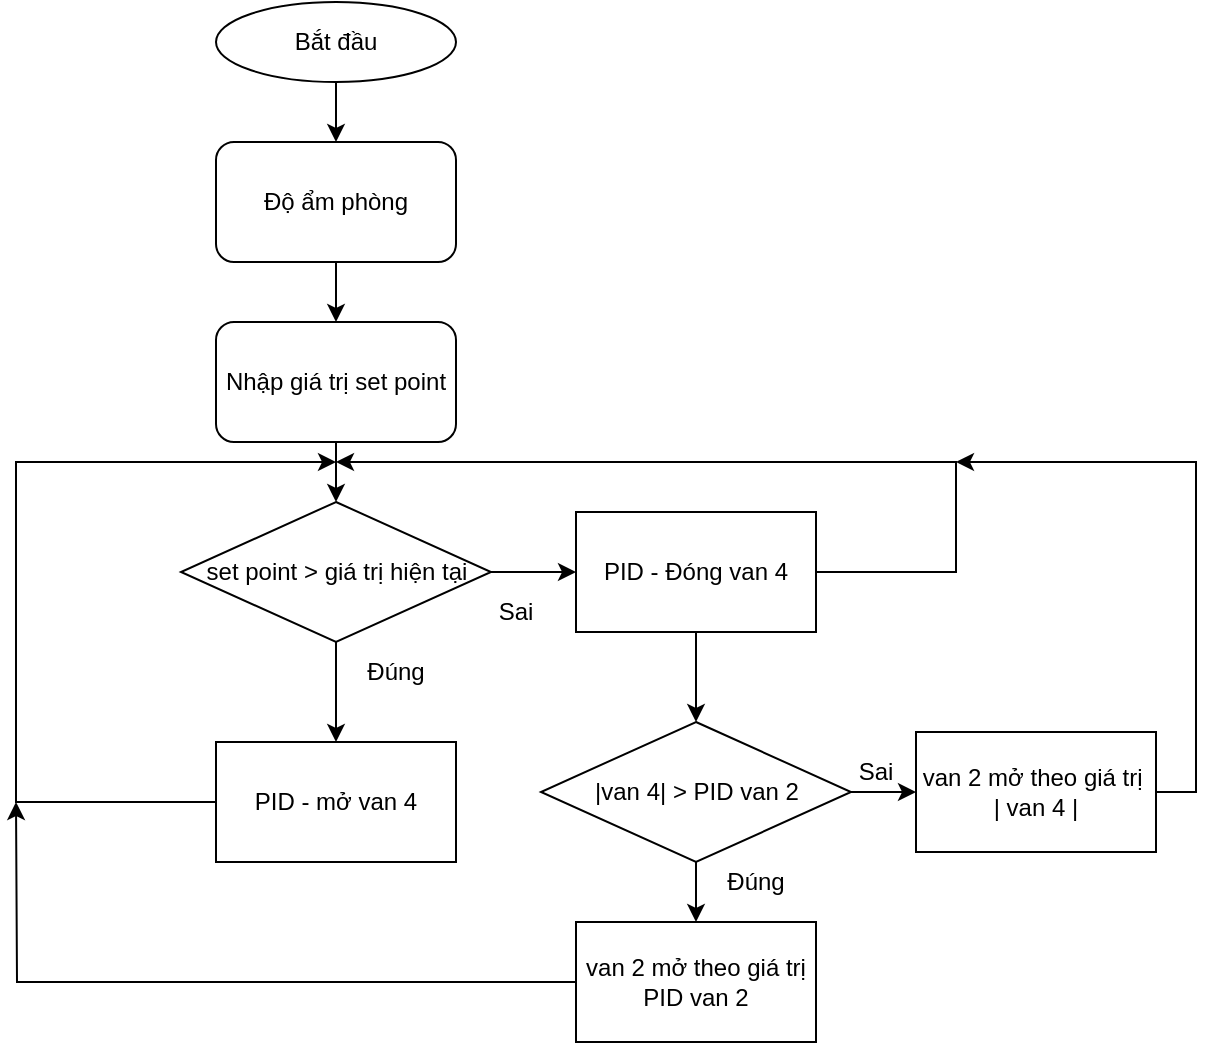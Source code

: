 <mxfile version="18.1.3" type="device"><diagram id="XqKuNryK6qzfKYNogtMo" name="Page-1"><mxGraphModel dx="1422" dy="875" grid="1" gridSize="10" guides="1" tooltips="1" connect="1" arrows="1" fold="1" page="1" pageScale="1" pageWidth="850" pageHeight="1100" math="0" shadow="0"><root><mxCell id="0"/><mxCell id="1" parent="0"/><mxCell id="bayb-IgysxJFFiNxRh9U-8" style="edgeStyle=orthogonalEdgeStyle;rounded=0;orthogonalLoop=1;jettySize=auto;html=1;entryX=0.5;entryY=0;entryDx=0;entryDy=0;" parent="1" source="bayb-IgysxJFFiNxRh9U-1" target="bayb-IgysxJFFiNxRh9U-2" edge="1"><mxGeometry relative="1" as="geometry"/></mxCell><mxCell id="bayb-IgysxJFFiNxRh9U-1" value="Bắt đầu" style="ellipse;whiteSpace=wrap;html=1;" parent="1" vertex="1"><mxGeometry x="270" y="240" width="120" height="40" as="geometry"/></mxCell><mxCell id="bayb-IgysxJFFiNxRh9U-9" style="edgeStyle=orthogonalEdgeStyle;rounded=0;orthogonalLoop=1;jettySize=auto;html=1;entryX=0.5;entryY=0;entryDx=0;entryDy=0;" parent="1" source="bayb-IgysxJFFiNxRh9U-2" target="bayb-IgysxJFFiNxRh9U-4" edge="1"><mxGeometry relative="1" as="geometry"/></mxCell><mxCell id="bayb-IgysxJFFiNxRh9U-2" value="Độ ẩm phòng" style="rounded=1;whiteSpace=wrap;html=1;" parent="1" vertex="1"><mxGeometry x="270" y="310" width="120" height="60" as="geometry"/></mxCell><mxCell id="bayb-IgysxJFFiNxRh9U-10" style="edgeStyle=orthogonalEdgeStyle;rounded=0;orthogonalLoop=1;jettySize=auto;html=1;entryX=0.5;entryY=0;entryDx=0;entryDy=0;" parent="1" source="bayb-IgysxJFFiNxRh9U-4" target="bayb-IgysxJFFiNxRh9U-5" edge="1"><mxGeometry relative="1" as="geometry"/></mxCell><mxCell id="bayb-IgysxJFFiNxRh9U-4" value="Nhập giá trị set point" style="rounded=1;whiteSpace=wrap;html=1;" parent="1" vertex="1"><mxGeometry x="270" y="400" width="120" height="60" as="geometry"/></mxCell><mxCell id="bayb-IgysxJFFiNxRh9U-7" style="edgeStyle=orthogonalEdgeStyle;rounded=0;orthogonalLoop=1;jettySize=auto;html=1;entryX=0;entryY=0.5;entryDx=0;entryDy=0;" parent="1" source="bayb-IgysxJFFiNxRh9U-5" target="bayb-IgysxJFFiNxRh9U-6" edge="1"><mxGeometry relative="1" as="geometry"/></mxCell><mxCell id="bayb-IgysxJFFiNxRh9U-12" style="edgeStyle=orthogonalEdgeStyle;rounded=0;orthogonalLoop=1;jettySize=auto;html=1;entryX=0.5;entryY=0;entryDx=0;entryDy=0;" parent="1" source="bayb-IgysxJFFiNxRh9U-5" target="bayb-IgysxJFFiNxRh9U-11" edge="1"><mxGeometry relative="1" as="geometry"/></mxCell><mxCell id="bayb-IgysxJFFiNxRh9U-5" value="set point &amp;gt; giá trị hiện tại" style="rhombus;whiteSpace=wrap;html=1;" parent="1" vertex="1"><mxGeometry x="252.5" y="490" width="155" height="70" as="geometry"/></mxCell><mxCell id="bayb-IgysxJFFiNxRh9U-17" style="edgeStyle=orthogonalEdgeStyle;rounded=0;orthogonalLoop=1;jettySize=auto;html=1;entryX=0.5;entryY=0;entryDx=0;entryDy=0;" parent="1" source="bayb-IgysxJFFiNxRh9U-6" target="bayb-IgysxJFFiNxRh9U-19" edge="1"><mxGeometry relative="1" as="geometry"><mxPoint x="510" y="590" as="targetPoint"/></mxGeometry></mxCell><mxCell id="ZFh7Eb51e_EN70UjpT03-2" style="edgeStyle=orthogonalEdgeStyle;rounded=0;orthogonalLoop=1;jettySize=auto;html=1;" edge="1" parent="1" source="bayb-IgysxJFFiNxRh9U-6"><mxGeometry relative="1" as="geometry"><mxPoint x="330" y="470" as="targetPoint"/><Array as="points"><mxPoint x="640" y="525"/><mxPoint x="640" y="470"/><mxPoint x="460" y="470"/></Array></mxGeometry></mxCell><mxCell id="bayb-IgysxJFFiNxRh9U-6" value="PID - Đóng van 4" style="rounded=0;whiteSpace=wrap;html=1;" parent="1" vertex="1"><mxGeometry x="450" y="495" width="120" height="60" as="geometry"/></mxCell><mxCell id="ZFh7Eb51e_EN70UjpT03-1" style="edgeStyle=orthogonalEdgeStyle;rounded=0;orthogonalLoop=1;jettySize=auto;html=1;" edge="1" parent="1" source="bayb-IgysxJFFiNxRh9U-11"><mxGeometry relative="1" as="geometry"><mxPoint x="330" y="470" as="targetPoint"/><Array as="points"><mxPoint x="170" y="640"/><mxPoint x="170" y="470"/></Array></mxGeometry></mxCell><mxCell id="bayb-IgysxJFFiNxRh9U-11" value="PID - mở van 4" style="rounded=0;whiteSpace=wrap;html=1;" parent="1" vertex="1"><mxGeometry x="270" y="610" width="120" height="60" as="geometry"/></mxCell><mxCell id="bayb-IgysxJFFiNxRh9U-13" value="Đúng" style="text;html=1;strokeColor=none;fillColor=none;align=center;verticalAlign=middle;whiteSpace=wrap;rounded=0;" parent="1" vertex="1"><mxGeometry x="330" y="560" width="60" height="30" as="geometry"/></mxCell><mxCell id="bayb-IgysxJFFiNxRh9U-14" value="Sai" style="text;html=1;strokeColor=none;fillColor=none;align=center;verticalAlign=middle;whiteSpace=wrap;rounded=0;" parent="1" vertex="1"><mxGeometry x="390" y="530" width="60" height="30" as="geometry"/></mxCell><mxCell id="bayb-IgysxJFFiNxRh9U-20" style="edgeStyle=orthogonalEdgeStyle;rounded=0;orthogonalLoop=1;jettySize=auto;html=1;" parent="1" source="bayb-IgysxJFFiNxRh9U-19" edge="1"><mxGeometry relative="1" as="geometry"><mxPoint x="510" y="700" as="targetPoint"/></mxGeometry></mxCell><mxCell id="bayb-IgysxJFFiNxRh9U-22" style="edgeStyle=orthogonalEdgeStyle;rounded=0;orthogonalLoop=1;jettySize=auto;html=1;" parent="1" source="bayb-IgysxJFFiNxRh9U-19" edge="1"><mxGeometry relative="1" as="geometry"><mxPoint x="620" y="635" as="targetPoint"/></mxGeometry></mxCell><mxCell id="bayb-IgysxJFFiNxRh9U-19" value="|van 4| &amp;gt; PID van 2" style="rhombus;whiteSpace=wrap;html=1;" parent="1" vertex="1"><mxGeometry x="432.5" y="600" width="155" height="70" as="geometry"/></mxCell><mxCell id="ZFh7Eb51e_EN70UjpT03-3" style="edgeStyle=orthogonalEdgeStyle;rounded=0;orthogonalLoop=1;jettySize=auto;html=1;" edge="1" parent="1" source="bayb-IgysxJFFiNxRh9U-21"><mxGeometry relative="1" as="geometry"><mxPoint x="170" y="640" as="targetPoint"/></mxGeometry></mxCell><mxCell id="bayb-IgysxJFFiNxRh9U-21" value="van 2 mở theo giá trị PID van 2" style="rounded=0;whiteSpace=wrap;html=1;" parent="1" vertex="1"><mxGeometry x="450" y="700" width="120" height="60" as="geometry"/></mxCell><mxCell id="ZFh7Eb51e_EN70UjpT03-4" style="edgeStyle=orthogonalEdgeStyle;rounded=0;orthogonalLoop=1;jettySize=auto;html=1;" edge="1" parent="1" source="bayb-IgysxJFFiNxRh9U-23"><mxGeometry relative="1" as="geometry"><mxPoint x="640" y="470" as="targetPoint"/><Array as="points"><mxPoint x="760" y="635"/><mxPoint x="760" y="470"/><mxPoint x="660" y="470"/></Array></mxGeometry></mxCell><mxCell id="bayb-IgysxJFFiNxRh9U-23" value="van 2 mở theo giá trị&amp;nbsp;&lt;br&gt;| van 4 |" style="rounded=0;whiteSpace=wrap;html=1;" parent="1" vertex="1"><mxGeometry x="620" y="605" width="120" height="60" as="geometry"/></mxCell><mxCell id="bayb-IgysxJFFiNxRh9U-24" value="Đúng" style="text;html=1;strokeColor=none;fillColor=none;align=center;verticalAlign=middle;whiteSpace=wrap;rounded=0;" parent="1" vertex="1"><mxGeometry x="510" y="665" width="60" height="30" as="geometry"/></mxCell><mxCell id="bayb-IgysxJFFiNxRh9U-25" value="Sai" style="text;html=1;strokeColor=none;fillColor=none;align=center;verticalAlign=middle;whiteSpace=wrap;rounded=0;" parent="1" vertex="1"><mxGeometry x="570" y="610" width="60" height="30" as="geometry"/></mxCell></root></mxGraphModel></diagram></mxfile>
